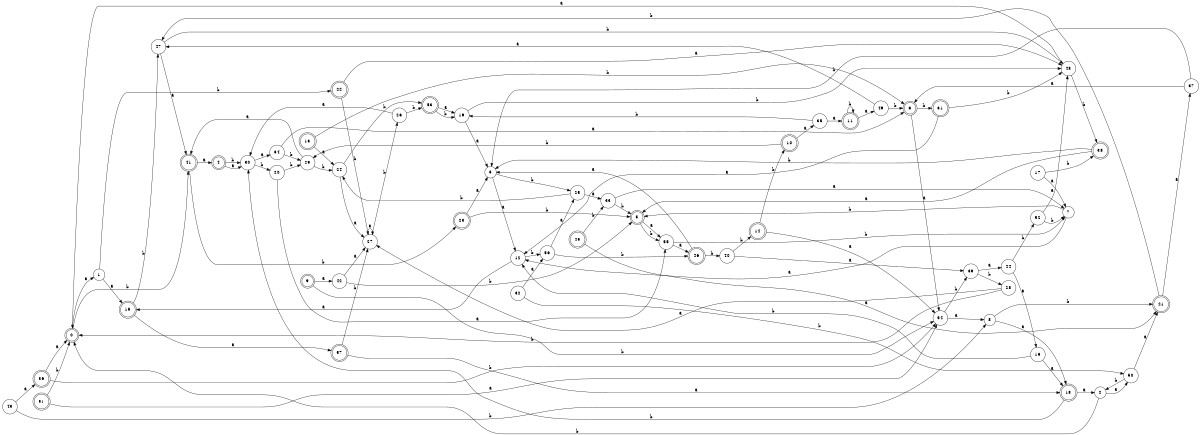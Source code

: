 digraph n47_8 {
__start0 [label="" shape="none"];

rankdir=LR;
size="8,5";

s0 [style="rounded,filled", color="black", fillcolor="white" shape="doublecircle", label="0"];
s1 [style="filled", color="black", fillcolor="white" shape="circle", label="1"];
s2 [style="filled", color="black", fillcolor="white" shape="circle", label="2"];
s3 [style="filled", color="black", fillcolor="white" shape="circle", label="3"];
s4 [style="rounded,filled", color="black", fillcolor="white" shape="doublecircle", label="4"];
s5 [style="rounded,filled", color="black", fillcolor="white" shape="doublecircle", label="5"];
s6 [style="rounded,filled", color="black", fillcolor="white" shape="doublecircle", label="6"];
s7 [style="filled", color="black", fillcolor="white" shape="circle", label="7"];
s8 [style="filled", color="black", fillcolor="white" shape="circle", label="8"];
s9 [style="rounded,filled", color="black", fillcolor="white" shape="doublecircle", label="9"];
s10 [style="rounded,filled", color="black", fillcolor="white" shape="doublecircle", label="10"];
s11 [style="rounded,filled", color="black", fillcolor="white" shape="doublecircle", label="11"];
s12 [style="filled", color="black", fillcolor="white" shape="circle", label="12"];
s13 [style="rounded,filled", color="black", fillcolor="white" shape="doublecircle", label="13"];
s14 [style="rounded,filled", color="black", fillcolor="white" shape="doublecircle", label="14"];
s15 [style="rounded,filled", color="black", fillcolor="white" shape="doublecircle", label="15"];
s16 [style="filled", color="black", fillcolor="white" shape="circle", label="16"];
s17 [style="filled", color="black", fillcolor="white" shape="circle", label="17"];
s18 [style="rounded,filled", color="black", fillcolor="white" shape="doublecircle", label="18"];
s19 [style="filled", color="black", fillcolor="white" shape="circle", label="19"];
s20 [style="filled", color="black", fillcolor="white" shape="circle", label="20"];
s21 [style="rounded,filled", color="black", fillcolor="white" shape="doublecircle", label="21"];
s22 [style="rounded,filled", color="black", fillcolor="white" shape="doublecircle", label="22"];
s23 [style="rounded,filled", color="black", fillcolor="white" shape="doublecircle", label="23"];
s24 [style="filled", color="black", fillcolor="white" shape="circle", label="24"];
s25 [style="filled", color="black", fillcolor="white" shape="circle", label="25"];
s26 [style="filled", color="black", fillcolor="white" shape="circle", label="26"];
s27 [style="filled", color="black", fillcolor="white" shape="circle", label="27"];
s28 [style="filled", color="black", fillcolor="white" shape="circle", label="28"];
s29 [style="filled", color="black", fillcolor="white" shape="circle", label="29"];
s30 [style="filled", color="black", fillcolor="white" shape="circle", label="30"];
s31 [style="rounded,filled", color="black", fillcolor="white" shape="doublecircle", label="31"];
s32 [style="filled", color="black", fillcolor="white" shape="circle", label="32"];
s33 [style="filled", color="black", fillcolor="white" shape="circle", label="33"];
s34 [style="filled", color="black", fillcolor="white" shape="circle", label="34"];
s35 [style="filled", color="black", fillcolor="white" shape="circle", label="35"];
s36 [style="rounded,filled", color="black", fillcolor="white" shape="doublecircle", label="36"];
s37 [style="filled", color="black", fillcolor="white" shape="circle", label="37"];
s38 [style="rounded,filled", color="black", fillcolor="white" shape="doublecircle", label="38"];
s39 [style="filled", color="black", fillcolor="white" shape="circle", label="39"];
s40 [style="filled", color="black", fillcolor="white" shape="circle", label="40"];
s41 [style="rounded,filled", color="black", fillcolor="white" shape="doublecircle", label="41"];
s42 [style="filled", color="black", fillcolor="white" shape="circle", label="42"];
s43 [style="filled", color="black", fillcolor="white" shape="circle", label="43"];
s44 [style="filled", color="black", fillcolor="white" shape="circle", label="44"];
s45 [style="rounded,filled", color="black", fillcolor="white" shape="doublecircle", label="45"];
s46 [style="rounded,filled", color="black", fillcolor="white" shape="doublecircle", label="46"];
s47 [style="filled", color="black", fillcolor="white" shape="circle", label="47"];
s48 [style="filled", color="black", fillcolor="white" shape="circle", label="48"];
s49 [style="filled", color="black", fillcolor="white" shape="circle", label="49"];
s50 [style="filled", color="black", fillcolor="white" shape="circle", label="50"];
s51 [style="rounded,filled", color="black", fillcolor="white" shape="doublecircle", label="51"];
s52 [style="filled", color="black", fillcolor="white" shape="circle", label="52"];
s53 [style="rounded,filled", color="black", fillcolor="white" shape="doublecircle", label="53"];
s54 [style="filled", color="black", fillcolor="white" shape="circle", label="54"];
s55 [style="filled", color="black", fillcolor="white" shape="circle", label="55"];
s56 [style="filled", color="black", fillcolor="white" shape="circle", label="56"];
s57 [style="rounded,filled", color="black", fillcolor="white" shape="doublecircle", label="57"];
s0 -> s1 [label="a"];
s0 -> s41 [label="b"];
s1 -> s15 [label="a"];
s1 -> s22 [label="b"];
s2 -> s50 [label="a"];
s2 -> s0 [label="b"];
s3 -> s12 [label="a"];
s3 -> s25 [label="b"];
s4 -> s30 [label="a"];
s4 -> s30 [label="b"];
s5 -> s55 [label="a"];
s5 -> s55 [label="b"];
s6 -> s54 [label="a"];
s6 -> s31 [label="b"];
s7 -> s12 [label="a"];
s7 -> s5 [label="b"];
s8 -> s18 [label="a"];
s8 -> s21 [label="b"];
s9 -> s42 [label="a"];
s9 -> s54 [label="b"];
s10 -> s35 [label="a"];
s10 -> s29 [label="b"];
s11 -> s49 [label="a"];
s11 -> s11 [label="b"];
s12 -> s15 [label="a"];
s12 -> s56 [label="b"];
s13 -> s24 [label="a"];
s13 -> s6 [label="b"];
s14 -> s54 [label="a"];
s14 -> s10 [label="b"];
s15 -> s57 [label="a"];
s15 -> s47 [label="b"];
s16 -> s18 [label="a"];
s16 -> s12 [label="b"];
s17 -> s7 [label="a"];
s17 -> s38 [label="b"];
s18 -> s2 [label="a"];
s18 -> s30 [label="b"];
s19 -> s3 [label="a"];
s19 -> s48 [label="b"];
s20 -> s55 [label="a"];
s20 -> s29 [label="b"];
s21 -> s37 [label="a"];
s21 -> s47 [label="b"];
s22 -> s48 [label="a"];
s22 -> s27 [label="b"];
s23 -> s3 [label="a"];
s23 -> s5 [label="b"];
s24 -> s27 [label="a"];
s24 -> s53 [label="b"];
s25 -> s33 [label="a"];
s25 -> s24 [label="b"];
s26 -> s30 [label="a"];
s26 -> s53 [label="b"];
s27 -> s27 [label="a"];
s27 -> s26 [label="b"];
s28 -> s27 [label="a"];
s28 -> s0 [label="b"];
s29 -> s41 [label="a"];
s29 -> s24 [label="b"];
s30 -> s34 [label="a"];
s30 -> s20 [label="b"];
s31 -> s12 [label="a"];
s31 -> s48 [label="b"];
s32 -> s56 [label="a"];
s32 -> s50 [label="b"];
s33 -> s7 [label="a"];
s33 -> s5 [label="b"];
s34 -> s6 [label="a"];
s34 -> s29 [label="b"];
s35 -> s11 [label="a"];
s35 -> s19 [label="b"];
s36 -> s0 [label="a"];
s36 -> s54 [label="b"];
s37 -> s6 [label="a"];
s37 -> s3 [label="b"];
s38 -> s5 [label="a"];
s38 -> s3 [label="b"];
s39 -> s44 [label="a"];
s39 -> s28 [label="b"];
s40 -> s39 [label="a"];
s40 -> s14 [label="b"];
s41 -> s4 [label="a"];
s41 -> s23 [label="b"];
s42 -> s27 [label="a"];
s42 -> s5 [label="b"];
s43 -> s36 [label="a"];
s43 -> s8 [label="b"];
s44 -> s16 [label="a"];
s44 -> s52 [label="b"];
s45 -> s21 [label="a"];
s45 -> s33 [label="b"];
s46 -> s3 [label="a"];
s46 -> s40 [label="b"];
s47 -> s41 [label="a"];
s47 -> s48 [label="b"];
s48 -> s0 [label="a"];
s48 -> s38 [label="b"];
s49 -> s47 [label="a"];
s49 -> s6 [label="b"];
s50 -> s21 [label="a"];
s50 -> s2 [label="b"];
s51 -> s54 [label="a"];
s51 -> s0 [label="b"];
s52 -> s48 [label="a"];
s52 -> s7 [label="b"];
s53 -> s19 [label="a"];
s53 -> s19 [label="b"];
s54 -> s8 [label="a"];
s54 -> s39 [label="b"];
s55 -> s46 [label="a"];
s55 -> s7 [label="b"];
s56 -> s25 [label="a"];
s56 -> s46 [label="b"];
s57 -> s18 [label="a"];
s57 -> s27 [label="b"];

}
